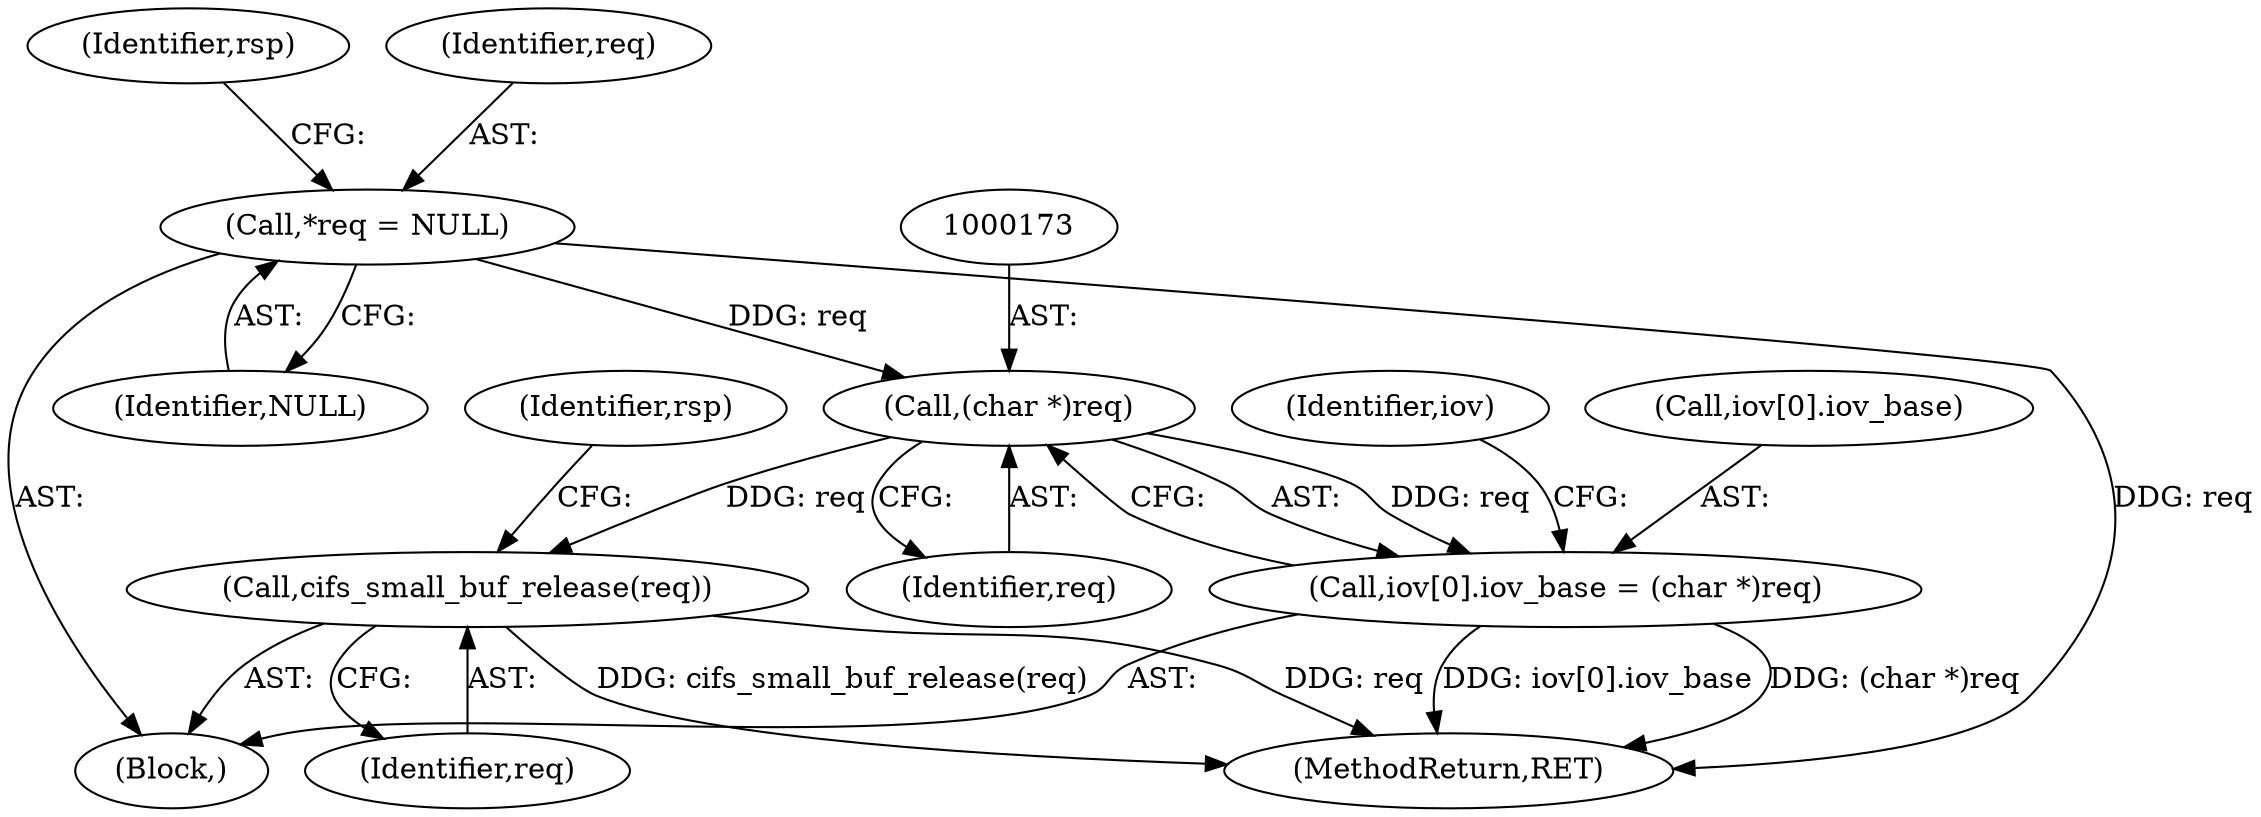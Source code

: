 digraph "1_linux_088aaf17aa79300cab14dbee2569c58cfafd7d6e@pointer" {
"1000172" [label="(Call,(char *)req)"];
"1000115" [label="(Call,*req = NULL)"];
"1000166" [label="(Call,iov[0].iov_base = (char *)req)"];
"1000210" [label="(Call,cifs_small_buf_release(req))"];
"1000120" [label="(Identifier,rsp)"];
"1000115" [label="(Call,*req = NULL)"];
"1000116" [label="(Identifier,req)"];
"1000166" [label="(Call,iov[0].iov_base = (char *)req)"];
"1000172" [label="(Call,(char *)req)"];
"1000210" [label="(Call,cifs_small_buf_release(req))"];
"1000396" [label="(MethodReturn,RET)"];
"1000167" [label="(Call,iov[0].iov_base)"];
"1000178" [label="(Identifier,iov)"];
"1000211" [label="(Identifier,req)"];
"1000117" [label="(Identifier,NULL)"];
"1000213" [label="(Identifier,rsp)"];
"1000106" [label="(Block,)"];
"1000174" [label="(Identifier,req)"];
"1000172" -> "1000166"  [label="AST: "];
"1000172" -> "1000174"  [label="CFG: "];
"1000173" -> "1000172"  [label="AST: "];
"1000174" -> "1000172"  [label="AST: "];
"1000166" -> "1000172"  [label="CFG: "];
"1000172" -> "1000166"  [label="DDG: req"];
"1000115" -> "1000172"  [label="DDG: req"];
"1000172" -> "1000210"  [label="DDG: req"];
"1000115" -> "1000106"  [label="AST: "];
"1000115" -> "1000117"  [label="CFG: "];
"1000116" -> "1000115"  [label="AST: "];
"1000117" -> "1000115"  [label="AST: "];
"1000120" -> "1000115"  [label="CFG: "];
"1000115" -> "1000396"  [label="DDG: req"];
"1000166" -> "1000106"  [label="AST: "];
"1000167" -> "1000166"  [label="AST: "];
"1000178" -> "1000166"  [label="CFG: "];
"1000166" -> "1000396"  [label="DDG: (char *)req"];
"1000166" -> "1000396"  [label="DDG: iov[0].iov_base"];
"1000210" -> "1000106"  [label="AST: "];
"1000210" -> "1000211"  [label="CFG: "];
"1000211" -> "1000210"  [label="AST: "];
"1000213" -> "1000210"  [label="CFG: "];
"1000210" -> "1000396"  [label="DDG: cifs_small_buf_release(req)"];
"1000210" -> "1000396"  [label="DDG: req"];
}
